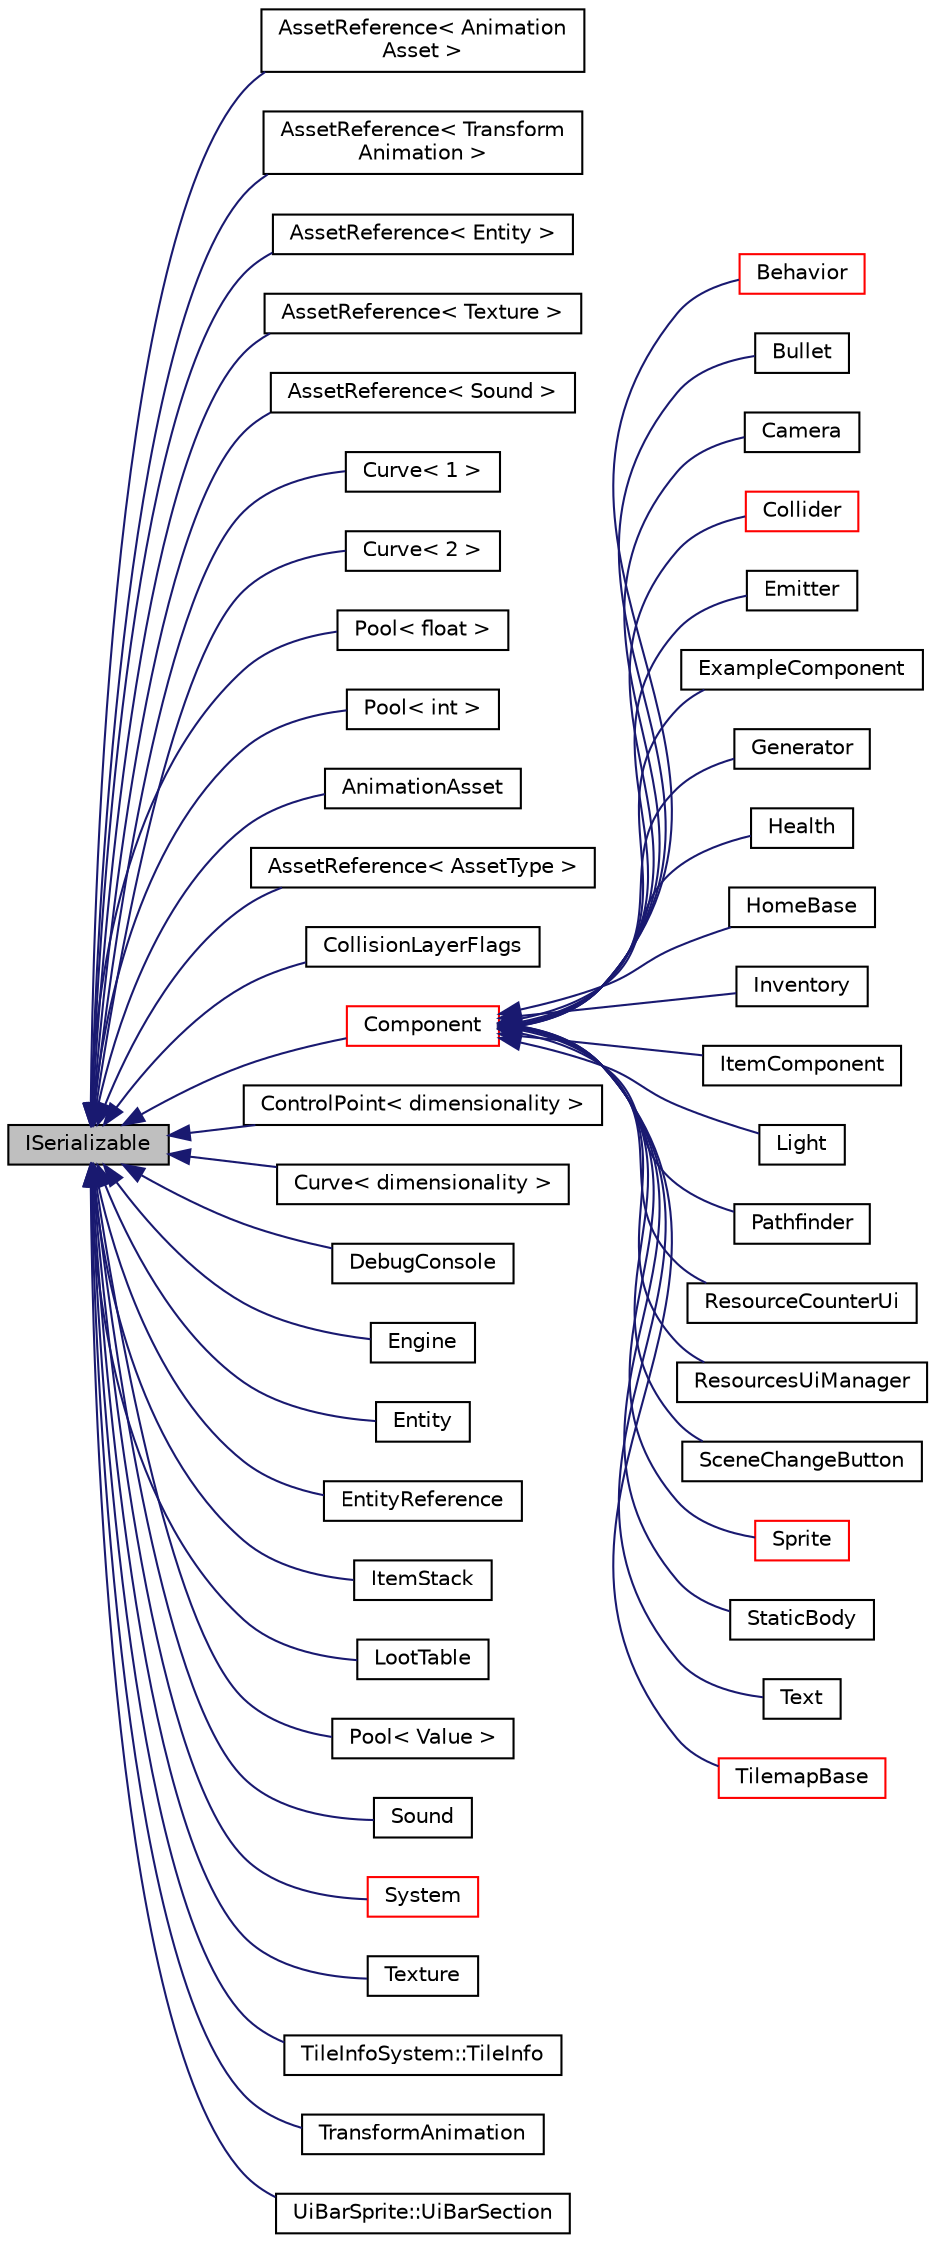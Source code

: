 digraph "ISerializable"
{
 // LATEX_PDF_SIZE
  edge [fontname="Helvetica",fontsize="10",labelfontname="Helvetica",labelfontsize="10"];
  node [fontname="Helvetica",fontsize="10",shape=record];
  rankdir="LR";
  Node1 [label="ISerializable",height=0.2,width=0.4,color="black", fillcolor="grey75", style="filled", fontcolor="black",tooltip="interface for all serializable objects"];
  Node1 -> Node2 [dir="back",color="midnightblue",fontsize="10",style="solid",fontname="Helvetica"];
  Node2 [label="AssetReference\< Animation\lAsset \>",height=0.2,width=0.4,color="black", fillcolor="white", style="filled",URL="$classAssetReference.html",tooltip=" "];
  Node1 -> Node3 [dir="back",color="midnightblue",fontsize="10",style="solid",fontname="Helvetica"];
  Node3 [label="AssetReference\< Transform\lAnimation \>",height=0.2,width=0.4,color="black", fillcolor="white", style="filled",URL="$classAssetReference.html",tooltip=" "];
  Node1 -> Node4 [dir="back",color="midnightblue",fontsize="10",style="solid",fontname="Helvetica"];
  Node4 [label="AssetReference\< Entity \>",height=0.2,width=0.4,color="black", fillcolor="white", style="filled",URL="$classAssetReference.html",tooltip=" "];
  Node1 -> Node5 [dir="back",color="midnightblue",fontsize="10",style="solid",fontname="Helvetica"];
  Node5 [label="AssetReference\< Texture \>",height=0.2,width=0.4,color="black", fillcolor="white", style="filled",URL="$classAssetReference.html",tooltip=" "];
  Node1 -> Node6 [dir="back",color="midnightblue",fontsize="10",style="solid",fontname="Helvetica"];
  Node6 [label="AssetReference\< Sound \>",height=0.2,width=0.4,color="black", fillcolor="white", style="filled",URL="$classAssetReference.html",tooltip=" "];
  Node1 -> Node7 [dir="back",color="midnightblue",fontsize="10",style="solid",fontname="Helvetica"];
  Node7 [label="Curve\< 1 \>",height=0.2,width=0.4,color="black", fillcolor="white", style="filled",URL="$classCurve.html",tooltip=" "];
  Node1 -> Node8 [dir="back",color="midnightblue",fontsize="10",style="solid",fontname="Helvetica"];
  Node8 [label="Curve\< 2 \>",height=0.2,width=0.4,color="black", fillcolor="white", style="filled",URL="$classCurve.html",tooltip=" "];
  Node1 -> Node9 [dir="back",color="midnightblue",fontsize="10",style="solid",fontname="Helvetica"];
  Node9 [label="Pool\< float \>",height=0.2,width=0.4,color="black", fillcolor="white", style="filled",URL="$classPool.html",tooltip=" "];
  Node1 -> Node10 [dir="back",color="midnightblue",fontsize="10",style="solid",fontname="Helvetica"];
  Node10 [label="Pool\< int \>",height=0.2,width=0.4,color="black", fillcolor="white", style="filled",URL="$classPool.html",tooltip=" "];
  Node1 -> Node11 [dir="back",color="midnightblue",fontsize="10",style="solid",fontname="Helvetica"];
  Node11 [label="AnimationAsset",height=0.2,width=0.4,color="black", fillcolor="white", style="filled",URL="$classAnimationAsset.html",tooltip=" "];
  Node1 -> Node12 [dir="back",color="midnightblue",fontsize="10",style="solid",fontname="Helvetica"];
  Node12 [label="AssetReference\< AssetType \>",height=0.2,width=0.4,color="black", fillcolor="white", style="filled",URL="$classAssetReference.html",tooltip="a reference to an Asset"];
  Node1 -> Node13 [dir="back",color="midnightblue",fontsize="10",style="solid",fontname="Helvetica"];
  Node13 [label="CollisionLayerFlags",height=0.2,width=0.4,color="black", fillcolor="white", style="filled",URL="$classCollisionLayerFlags.html",tooltip=" "];
  Node1 -> Node14 [dir="back",color="midnightblue",fontsize="10",style="solid",fontname="Helvetica"];
  Node14 [label="Component",height=0.2,width=0.4,color="red", fillcolor="white", style="filled",URL="$classComponent.html",tooltip=" "];
  Node14 -> Node15 [dir="back",color="midnightblue",fontsize="10",style="solid",fontname="Helvetica"];
  Node15 [label="Behavior",height=0.2,width=0.4,color="red", fillcolor="white", style="filled",URL="$classBehavior.html",tooltip=" "];
  Node14 -> Node34 [dir="back",color="midnightblue",fontsize="10",style="solid",fontname="Helvetica"];
  Node34 [label="Bullet",height=0.2,width=0.4,color="black", fillcolor="white", style="filled",URL="$classBullet.html",tooltip="Component that destroys itself and deals damage on contact."];
  Node14 -> Node35 [dir="back",color="midnightblue",fontsize="10",style="solid",fontname="Helvetica"];
  Node35 [label="Camera",height=0.2,width=0.4,color="black", fillcolor="white", style="filled",URL="$classCamera.html",tooltip="Handles camera and coordinate systems / spaces."];
  Node14 -> Node36 [dir="back",color="midnightblue",fontsize="10",style="solid",fontname="Helvetica"];
  Node36 [label="Collider",height=0.2,width=0.4,color="red", fillcolor="white", style="filled",URL="$classCollider.html",tooltip="component which is used for detecting collisions and information about them"];
  Node14 -> Node39 [dir="back",color="midnightblue",fontsize="10",style="solid",fontname="Helvetica"];
  Node39 [label="Emitter",height=0.2,width=0.4,color="black", fillcolor="white", style="filled",URL="$classEmitter.html",tooltip="Emitter component - controls timing and behavior of particles."];
  Node14 -> Node40 [dir="back",color="midnightblue",fontsize="10",style="solid",fontname="Helvetica"];
  Node40 [label="ExampleComponent",height=0.2,width=0.4,color="black", fillcolor="white", style="filled",URL="$classExampleComponent.html",tooltip="DESCRIPTION HERE."];
  Node14 -> Node41 [dir="back",color="midnightblue",fontsize="10",style="solid",fontname="Helvetica"];
  Node41 [label="Generator",height=0.2,width=0.4,color="black", fillcolor="white", style="filled",URL="$classGenerator.html",tooltip=" "];
  Node14 -> Node42 [dir="back",color="midnightblue",fontsize="10",style="solid",fontname="Helvetica"];
  Node42 [label="Health",height=0.2,width=0.4,color="black", fillcolor="white", style="filled",URL="$classHealth.html",tooltip="Entity health component."];
  Node14 -> Node43 [dir="back",color="midnightblue",fontsize="10",style="solid",fontname="Helvetica"];
  Node43 [label="HomeBase",height=0.2,width=0.4,color="black", fillcolor="white", style="filled",URL="$classHomeBase.html",tooltip=" "];
  Node14 -> Node44 [dir="back",color="midnightblue",fontsize="10",style="solid",fontname="Helvetica"];
  Node44 [label="Inventory",height=0.2,width=0.4,color="black", fillcolor="white", style="filled",URL="$classInventory.html",tooltip="Inventory component that stores items."];
  Node14 -> Node45 [dir="back",color="midnightblue",fontsize="10",style="solid",fontname="Helvetica"];
  Node45 [label="ItemComponent",height=0.2,width=0.4,color="black", fillcolor="white", style="filled",URL="$classItemComponent.html",tooltip="Item in the world that can be picked up."];
  Node14 -> Node46 [dir="back",color="midnightblue",fontsize="10",style="solid",fontname="Helvetica"];
  Node46 [label="Light",height=0.2,width=0.4,color="black", fillcolor="white", style="filled",URL="$classLight.html",tooltip="Light source."];
  Node14 -> Node47 [dir="back",color="midnightblue",fontsize="10",style="solid",fontname="Helvetica"];
  Node47 [label="Pathfinder",height=0.2,width=0.4,color="black", fillcolor="white", style="filled",URL="$classPathfinder.html",tooltip=" "];
  Node14 -> Node48 [dir="back",color="midnightblue",fontsize="10",style="solid",fontname="Helvetica"];
  Node48 [label="ResourceCounterUi",height=0.2,width=0.4,color="black", fillcolor="white", style="filled",URL="$classResourceCounterUi.html",tooltip="Ui Component that displays a count of resources."];
  Node14 -> Node49 [dir="back",color="midnightblue",fontsize="10",style="solid",fontname="Helvetica"];
  Node49 [label="ResourcesUiManager",height=0.2,width=0.4,color="black", fillcolor="white", style="filled",URL="$classResourcesUiManager.html",tooltip="Component that manages the UI for displaying what resources a player currently has."];
  Node14 -> Node50 [dir="back",color="midnightblue",fontsize="10",style="solid",fontname="Helvetica"];
  Node50 [label="SceneChangeButton",height=0.2,width=0.4,color="black", fillcolor="white", style="filled",URL="$classSceneChangeButton.html",tooltip="Component that changes the scene when clicked."];
  Node14 -> Node51 [dir="back",color="midnightblue",fontsize="10",style="solid",fontname="Helvetica"];
  Node51 [label="Sprite",height=0.2,width=0.4,color="red", fillcolor="white", style="filled",URL="$classSprite.html",tooltip="Stores mesh + texture, along with other data needed to draw a basic 2D sprite."];
  Node14 -> Node57 [dir="back",color="midnightblue",fontsize="10",style="solid",fontname="Helvetica"];
  Node57 [label="StaticBody",height=0.2,width=0.4,color="black", fillcolor="white", style="filled",URL="$classStaticBody.html",tooltip=" "];
  Node14 -> Node58 [dir="back",color="midnightblue",fontsize="10",style="solid",fontname="Helvetica"];
  Node58 [label="Text",height=0.2,width=0.4,color="black", fillcolor="white", style="filled",URL="$classText.html",tooltip="Uses TilemapSprite attached to parent entity to draw text."];
  Node14 -> Node59 [dir="back",color="midnightblue",fontsize="10",style="solid",fontname="Helvetica"];
  Node59 [label="TilemapBase",height=0.2,width=0.4,color="red", fillcolor="white", style="filled",URL="$classTilemapBase.html",tooltip="untemplatized base Tilemap class"];
  Node1 -> Node67 [dir="back",color="midnightblue",fontsize="10",style="solid",fontname="Helvetica"];
  Node67 [label="ControlPoint\< dimensionality \>",height=0.2,width=0.4,color="black", fillcolor="white", style="filled",URL="$classControlPoint.html",tooltip="control points used by this Curve"];
  Node1 -> Node68 [dir="back",color="midnightblue",fontsize="10",style="solid",fontname="Helvetica"];
  Node68 [label="Curve\< dimensionality \>",height=0.2,width=0.4,color="black", fillcolor="white", style="filled",URL="$classCurve.html",tooltip=" "];
  Node1 -> Node69 [dir="back",color="midnightblue",fontsize="10",style="solid",fontname="Helvetica"];
  Node69 [label="DebugConsole",height=0.2,width=0.4,color="black", fillcolor="white", style="filled",URL="$classDebugConsole.html",tooltip="The DebugConsole class is a singleton that provides a console for debugging It Shows Warning Messages..."];
  Node1 -> Node70 [dir="back",color="midnightblue",fontsize="10",style="solid",fontname="Helvetica"];
  Node70 [label="Engine",height=0.2,width=0.4,color="black", fillcolor="white", style="filled",URL="$classEngine.html",tooltip=" "];
  Node1 -> Node71 [dir="back",color="midnightblue",fontsize="10",style="solid",fontname="Helvetica"];
  Node71 [label="Entity",height=0.2,width=0.4,color="black", fillcolor="white", style="filled",URL="$classEntity.html",tooltip=" "];
  Node1 -> Node72 [dir="back",color="midnightblue",fontsize="10",style="solid",fontname="Helvetica"];
  Node72 [label="EntityReference",height=0.2,width=0.4,color="black", fillcolor="white", style="filled",URL="$classEntityReference.html",tooltip="a reference to an Entity in the scene"];
  Node1 -> Node73 [dir="back",color="midnightblue",fontsize="10",style="solid",fontname="Helvetica"];
  Node73 [label="ItemStack",height=0.2,width=0.4,color="black", fillcolor="white", style="filled",URL="$structItemStack.html",tooltip="a stack of multiple items of the same type"];
  Node1 -> Node74 [dir="back",color="midnightblue",fontsize="10",style="solid",fontname="Helvetica"];
  Node74 [label="LootTable",height=0.2,width=0.4,color="black", fillcolor="white", style="filled",URL="$classLootTable.html",tooltip="class for dropping configurable loot"];
  Node1 -> Node75 [dir="back",color="midnightblue",fontsize="10",style="solid",fontname="Helvetica"];
  Node75 [label="Pool\< Value \>",height=0.2,width=0.4,color="black", fillcolor="white", style="filled",URL="$classPool.html",tooltip="The pool framework is what we use to represent health in our game."];
  Node1 -> Node76 [dir="back",color="midnightblue",fontsize="10",style="solid",fontname="Helvetica"];
  Node76 [label="Sound",height=0.2,width=0.4,color="black", fillcolor="white", style="filled",URL="$classSound.html",tooltip="Example System meant to be copy-pasted when creating new Systems."];
  Node1 -> Node77 [dir="back",color="midnightblue",fontsize="10",style="solid",fontname="Helvetica"];
  Node77 [label="System",height=0.2,width=0.4,color="red", fillcolor="white", style="filled",URL="$classSystem.html",tooltip="Base class for all Systems."];
  Node1 -> Node100 [dir="back",color="midnightblue",fontsize="10",style="solid",fontname="Helvetica"];
  Node100 [label="Texture",height=0.2,width=0.4,color="black", fillcolor="white", style="filled",URL="$classTexture.html",tooltip="Stores texture data, and allows to bind it for rendering."];
  Node1 -> Node101 [dir="back",color="midnightblue",fontsize="10",style="solid",fontname="Helvetica"];
  Node101 [label="TileInfoSystem::TileInfo",height=0.2,width=0.4,color="black", fillcolor="white", style="filled",URL="$classTileInfoSystem_1_1TileInfo.html",tooltip="holds info about a specific tile type"];
  Node1 -> Node102 [dir="back",color="midnightblue",fontsize="10",style="solid",fontname="Helvetica"];
  Node102 [label="TransformAnimation",height=0.2,width=0.4,color="black", fillcolor="white", style="filled",URL="$classTransformAnimation.html",tooltip="Asset that animates a Transform with Curves."];
  Node1 -> Node103 [dir="back",color="midnightblue",fontsize="10",style="solid",fontname="Helvetica"];
  Node103 [label="UiBarSprite::UiBarSection",height=0.2,width=0.4,color="black", fillcolor="white", style="filled",URL="$structUiBarSprite_1_1UiBarSection.html",tooltip="struct that represents a data section in the UiBar"];
}
